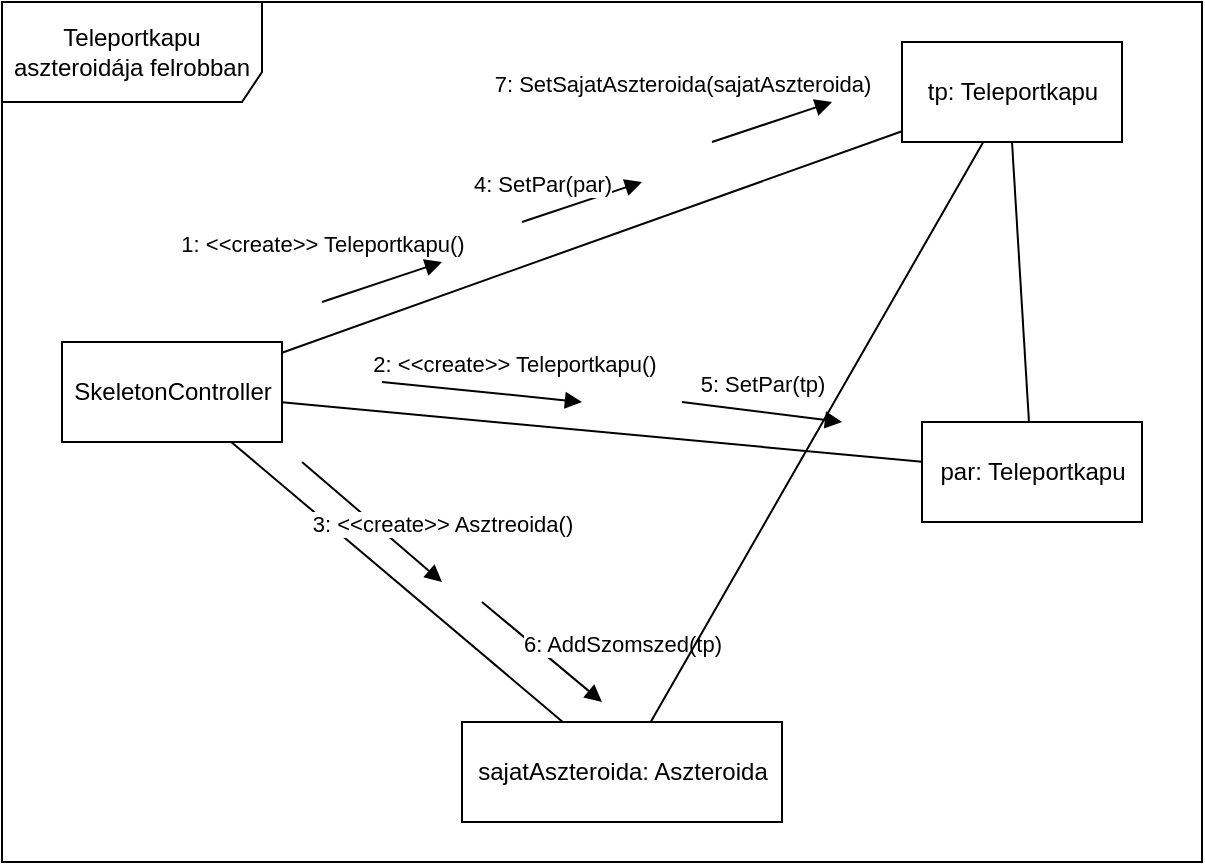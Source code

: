 <mxfile version="14.4.8" type="github">
  <diagram id="hjqWjjy4UFWNLnNpnDUC" name="Page-1">
    <mxGraphModel dx="1038" dy="548" grid="1" gridSize="10" guides="1" tooltips="1" connect="1" arrows="1" fold="1" page="1" pageScale="1" pageWidth="850" pageHeight="1100" math="0" shadow="0">
      <root>
        <mxCell id="0" />
        <mxCell id="1" parent="0" />
        <mxCell id="ExkXCo3UjG2ohsLDCub5-15" value="Teleportkapu aszteroidája felrobban" style="shape=umlFrame;whiteSpace=wrap;html=1;width=130;height=50;" parent="1" vertex="1">
          <mxGeometry x="10" y="20" width="600" height="430" as="geometry" />
        </mxCell>
        <mxCell id="ExkXCo3UjG2ohsLDCub5-1" value="SkeletonController" style="html=1;" parent="1" vertex="1">
          <mxGeometry x="40" y="190" width="110" height="50" as="geometry" />
        </mxCell>
        <mxCell id="ExkXCo3UjG2ohsLDCub5-2" value="tp: Teleportkapu" style="html=1;" parent="1" vertex="1">
          <mxGeometry x="460" y="40" width="110" height="50" as="geometry" />
        </mxCell>
        <mxCell id="ExkXCo3UjG2ohsLDCub5-3" value="par: Teleportkapu" style="html=1;" parent="1" vertex="1">
          <mxGeometry x="470" y="230" width="110" height="50" as="geometry" />
        </mxCell>
        <mxCell id="ExkXCo3UjG2ohsLDCub5-4" value="sajatAszteroida: Aszteroida" style="html=1;" parent="1" vertex="1">
          <mxGeometry x="240" y="380" width="160" height="50" as="geometry" />
        </mxCell>
        <mxCell id="ExkXCo3UjG2ohsLDCub5-5" value="" style="endArrow=none;html=1;" parent="1" source="ExkXCo3UjG2ohsLDCub5-1" target="ExkXCo3UjG2ohsLDCub5-4" edge="1">
          <mxGeometry width="50" height="50" relative="1" as="geometry">
            <mxPoint x="400" y="310" as="sourcePoint" />
            <mxPoint x="450" y="260" as="targetPoint" />
          </mxGeometry>
        </mxCell>
        <mxCell id="ExkXCo3UjG2ohsLDCub5-6" value="" style="endArrow=none;html=1;" parent="1" source="ExkXCo3UjG2ohsLDCub5-1" target="ExkXCo3UjG2ohsLDCub5-3" edge="1">
          <mxGeometry width="50" height="50" relative="1" as="geometry">
            <mxPoint x="138.37" y="220" as="sourcePoint" />
            <mxPoint x="306.63" y="400" as="targetPoint" />
          </mxGeometry>
        </mxCell>
        <mxCell id="ExkXCo3UjG2ohsLDCub5-7" value="" style="endArrow=none;html=1;" parent="1" source="ExkXCo3UjG2ohsLDCub5-1" target="ExkXCo3UjG2ohsLDCub5-2" edge="1">
          <mxGeometry width="50" height="50" relative="1" as="geometry">
            <mxPoint x="148.37" y="230" as="sourcePoint" />
            <mxPoint x="316.63" y="410" as="targetPoint" />
          </mxGeometry>
        </mxCell>
        <mxCell id="ExkXCo3UjG2ohsLDCub5-8" value="1: &amp;lt;&amp;lt;create&amp;gt;&amp;gt; Teleportkapu()" style="html=1;verticalAlign=bottom;endArrow=block;" parent="1" edge="1">
          <mxGeometry x="-0.8" y="19" width="80" relative="1" as="geometry">
            <mxPoint x="170" y="170" as="sourcePoint" />
            <mxPoint x="230" y="150" as="targetPoint" />
            <mxPoint as="offset" />
          </mxGeometry>
        </mxCell>
        <mxCell id="ExkXCo3UjG2ohsLDCub5-9" value="2: &amp;lt;&amp;lt;create&amp;gt;&amp;gt; Teleportkapu()" style="html=1;verticalAlign=bottom;endArrow=block;" parent="1" edge="1">
          <mxGeometry x="0.317" y="7" width="80" relative="1" as="geometry">
            <mxPoint x="200" y="210" as="sourcePoint" />
            <mxPoint x="300" y="220" as="targetPoint" />
            <mxPoint as="offset" />
          </mxGeometry>
        </mxCell>
        <mxCell id="ExkXCo3UjG2ohsLDCub5-10" value="3: &amp;lt;&amp;lt;create&amp;gt;&amp;gt; Asztreoida()" style="html=1;verticalAlign=bottom;endArrow=block;" parent="1" edge="1">
          <mxGeometry x="0.718" y="15" width="80" relative="1" as="geometry">
            <mxPoint x="160" y="250" as="sourcePoint" />
            <mxPoint x="230" y="310" as="targetPoint" />
            <mxPoint as="offset" />
          </mxGeometry>
        </mxCell>
        <mxCell id="ExkXCo3UjG2ohsLDCub5-11" value="4: SetPar(par)" style="html=1;verticalAlign=bottom;endArrow=block;" parent="1" edge="1">
          <mxGeometry x="-0.6" y="6" width="80" relative="1" as="geometry">
            <mxPoint x="270" y="130" as="sourcePoint" />
            <mxPoint x="330" y="110" as="targetPoint" />
            <mxPoint as="offset" />
          </mxGeometry>
        </mxCell>
        <mxCell id="ExkXCo3UjG2ohsLDCub5-12" value="5: SetPar(tp)" style="html=1;verticalAlign=bottom;endArrow=block;" parent="1" edge="1">
          <mxGeometry x="-0.015" y="5" width="80" relative="1" as="geometry">
            <mxPoint x="350" y="220" as="sourcePoint" />
            <mxPoint x="430" y="230" as="targetPoint" />
            <mxPoint as="offset" />
          </mxGeometry>
        </mxCell>
        <mxCell id="ExkXCo3UjG2ohsLDCub5-13" value="6: AddSzomszed(tp)" style="html=1;verticalAlign=bottom;endArrow=block;" parent="1" edge="1">
          <mxGeometry x="0.869" y="22" width="80" relative="1" as="geometry">
            <mxPoint x="250" y="320" as="sourcePoint" />
            <mxPoint x="310" y="370" as="targetPoint" />
            <mxPoint as="offset" />
          </mxGeometry>
        </mxCell>
        <mxCell id="ExkXCo3UjG2ohsLDCub5-14" value="7: SetSajatAszteroida(sajatAszteroida)" style="html=1;verticalAlign=bottom;endArrow=block;" parent="1" edge="1">
          <mxGeometry x="-1" y="25" width="80" relative="1" as="geometry">
            <mxPoint x="365" y="90" as="sourcePoint" />
            <mxPoint x="425" y="70" as="targetPoint" />
            <mxPoint x="-7" y="4" as="offset" />
          </mxGeometry>
        </mxCell>
        <mxCell id="vG4dY3_VTGCd91P0ToCz-1" value="" style="endArrow=none;html=1;entryX=0.5;entryY=1;entryDx=0;entryDy=0;" edge="1" parent="1" source="ExkXCo3UjG2ohsLDCub5-3" target="ExkXCo3UjG2ohsLDCub5-2">
          <mxGeometry width="50" height="50" relative="1" as="geometry">
            <mxPoint x="400" y="310" as="sourcePoint" />
            <mxPoint x="450" y="260" as="targetPoint" />
          </mxGeometry>
        </mxCell>
        <mxCell id="vG4dY3_VTGCd91P0ToCz-2" value="" style="endArrow=none;html=1;" edge="1" parent="1" source="ExkXCo3UjG2ohsLDCub5-4" target="ExkXCo3UjG2ohsLDCub5-2">
          <mxGeometry width="50" height="50" relative="1" as="geometry">
            <mxPoint x="400" y="310" as="sourcePoint" />
            <mxPoint x="450" y="260" as="targetPoint" />
          </mxGeometry>
        </mxCell>
      </root>
    </mxGraphModel>
  </diagram>
</mxfile>
